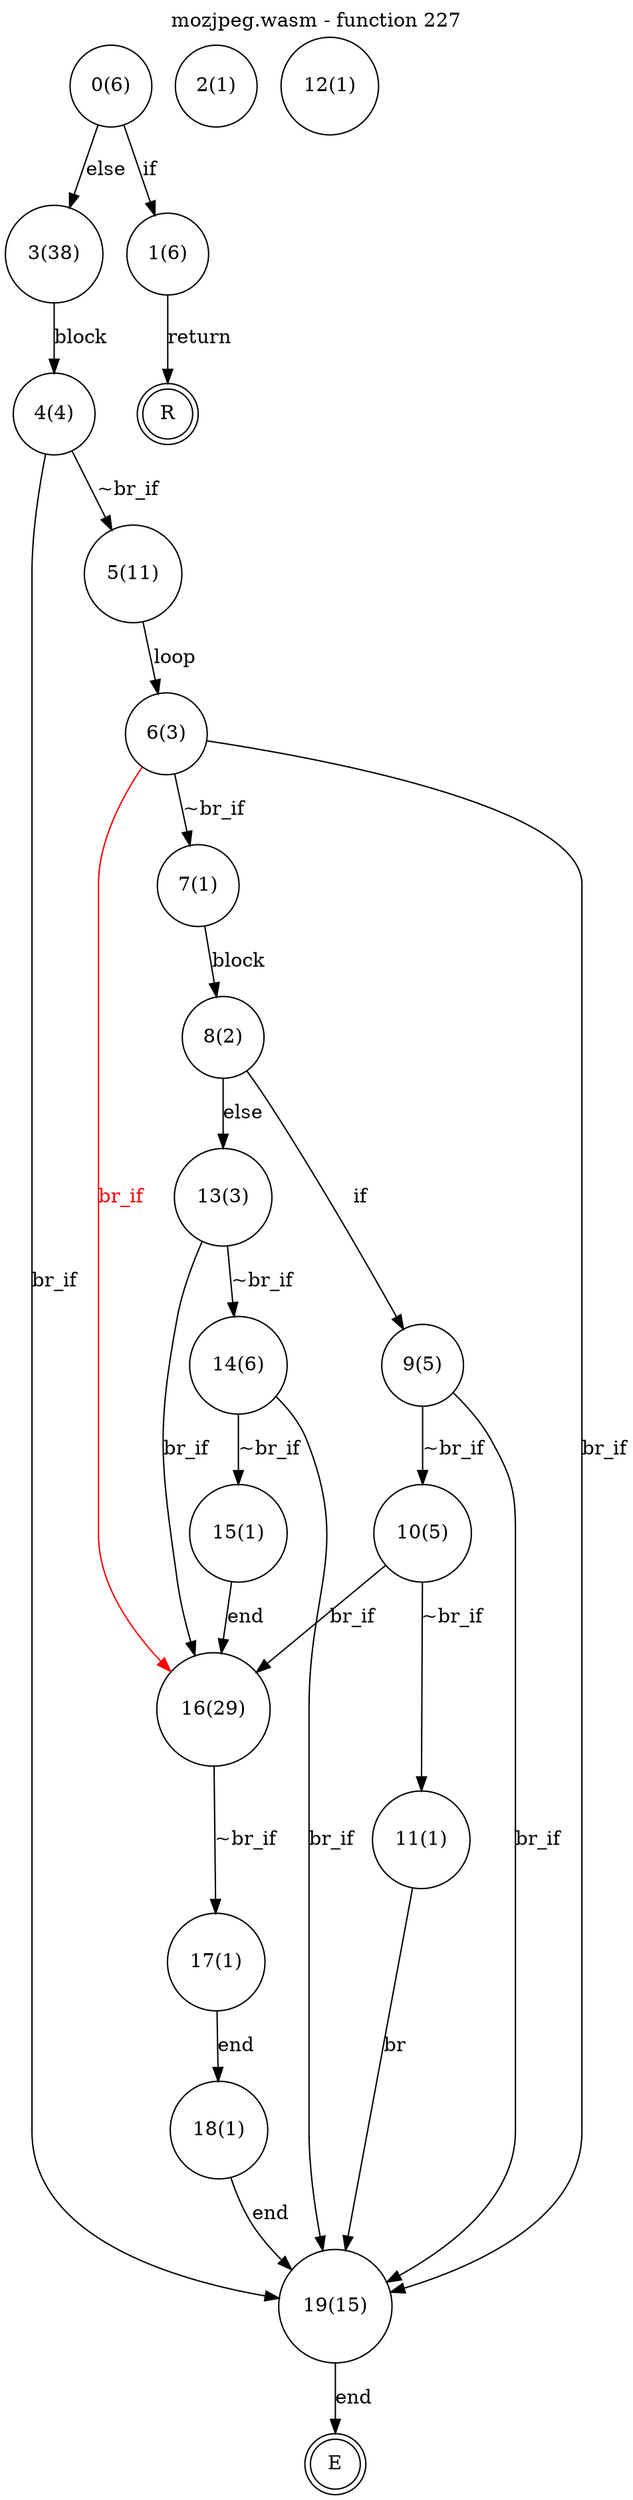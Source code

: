 digraph finite_state_machine {
    label = "mozjpeg.wasm - function 227"
    labelloc =  t
    labelfontsize = 16
    labelfontcolor = black
    labelfontname = "Helvetica"
    node [shape = doublecircle]; E R ;
node [shape=circle, fontcolor=black, style="", label="0(6)"]0
node [shape=circle, fontcolor=black, style="", label="1(6)"]1
node [shape=circle, fontcolor=black, style="", label="2(1)"]2
node [shape=circle, fontcolor=black, style="", label="3(38)"]3
node [shape=circle, fontcolor=black, style="", label="4(4)"]4
node [shape=circle, fontcolor=black, style="", label="5(11)"]5
node [shape=circle, fontcolor=black, style="", label="6(3)"]6
node [shape=circle, fontcolor=black, style="", label="7(1)"]7
node [shape=circle, fontcolor=black, style="", label="8(2)"]8
node [shape=circle, fontcolor=black, style="", label="9(5)"]9
node [shape=circle, fontcolor=black, style="", label="10(5)"]10
node [shape=circle, fontcolor=black, style="", label="11(1)"]11
node [shape=circle, fontcolor=black, style="", label="12(1)"]12
node [shape=circle, fontcolor=black, style="", label="13(3)"]13
node [shape=circle, fontcolor=black, style="", label="14(6)"]14
node [shape=circle, fontcolor=black, style="", label="15(1)"]15
node [shape=circle, fontcolor=black, style="", label="16(29)"]16
node [shape=circle, fontcolor=black, style="", label="17(1)"]17
node [shape=circle, fontcolor=black, style="", label="18(1)"]18
node [shape=circle, fontcolor=black, style="", label="19(15)"]19
node [shape=circle, fontcolor=black, style="", label="E"]E
node [shape=circle, fontcolor=black, style="", label="R"]R
    0 -> 1[label="if"];
    0 -> 3[label="else"];
    1 -> R[label="return"];
    3 -> 4[label="block"];
    4 -> 5[label="~br_if"];
    4 -> 19[label="br_if"];
    5 -> 6[label="loop"];
    6 -> 7[label="~br_if"];
    6 -> 19[label="br_if"];
    7 -> 8[label="block"];
    8 -> 9[label="if"];
    8 -> 13[label="else"];
    9 -> 10[label="~br_if"];
    9 -> 19[label="br_if"];
    10 -> 11[label="~br_if"];
    10 -> 16[label="br_if"];
    11 -> 19[label="br"];
    13 -> 14[label="~br_if"];
    13 -> 16[label="br_if"];
    14 -> 15[label="~br_if"];
    14 -> 19[label="br_if"];
    15 -> 16[label="end"];
    16 -> 17[label="~br_if"];
    16 -> 6[color="red" dir=back fontcolor="red" label="br_if"];
    17 -> 18[label="end"];
    18 -> 19[label="end"];
    19 -> E[label="end"];
}
